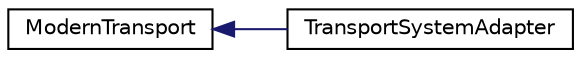 digraph "Graphical Class Hierarchy"
{
 // LATEX_PDF_SIZE
  edge [fontname="Helvetica",fontsize="10",labelfontname="Helvetica",labelfontsize="10"];
  node [fontname="Helvetica",fontsize="10",shape=record];
  rankdir="LR";
  Node0 [label="ModernTransport",height=0.2,width=0.4,color="black", fillcolor="white", style="filled",URL="$classModernTransport.html",tooltip="Class representing a modern transportation system."];
  Node0 -> Node1 [dir="back",color="midnightblue",fontsize="10",style="solid",fontname="Helvetica"];
  Node1 [label="TransportSystemAdapter",height=0.2,width=0.4,color="black", fillcolor="white", style="filled",URL="$classTransportSystemAdapter.html",tooltip="Adapts a LegacyTransportSystem to work with the ModernTransport interface @inherits ModernTransport."];
}
